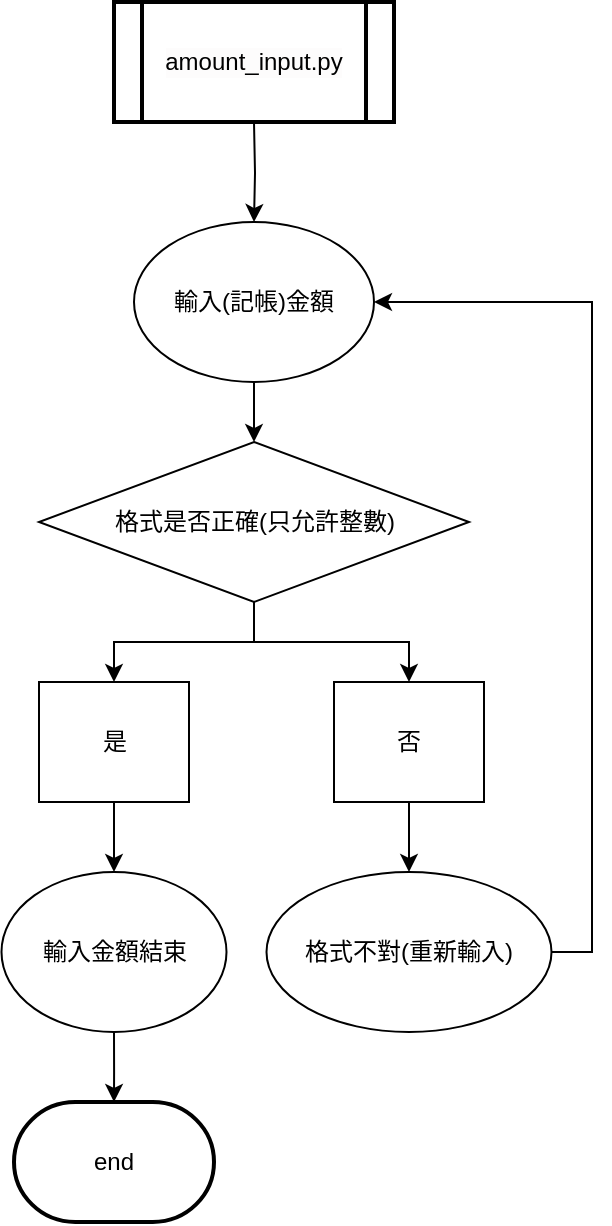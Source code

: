 <mxfile version="22.1.17" type="google">
  <diagram name="第 1 页" id="q1xyZwzY4B7tV3cmMa8D">
    <mxGraphModel grid="1" page="1" gridSize="10" guides="1" tooltips="1" connect="1" arrows="1" fold="1" pageScale="1" pageWidth="827" pageHeight="1169" math="0" shadow="0">
      <root>
        <mxCell id="0" />
        <mxCell id="1" parent="0" />
        <mxCell id="WWf-PWXE3gnkTKDsmN27-1" value="" style="edgeStyle=orthogonalEdgeStyle;rounded=0;orthogonalLoop=1;jettySize=auto;html=1;" edge="1" parent="1" target="WWf-PWXE3gnkTKDsmN27-3">
          <mxGeometry relative="1" as="geometry">
            <mxPoint x="280" y="210" as="sourcePoint" />
          </mxGeometry>
        </mxCell>
        <mxCell id="WWf-PWXE3gnkTKDsmN27-2" value="" style="edgeStyle=orthogonalEdgeStyle;rounded=0;orthogonalLoop=1;jettySize=auto;html=1;" edge="1" parent="1" source="WWf-PWXE3gnkTKDsmN27-3">
          <mxGeometry relative="1" as="geometry">
            <mxPoint x="280" y="370" as="targetPoint" />
          </mxGeometry>
        </mxCell>
        <mxCell id="WWf-PWXE3gnkTKDsmN27-3" value="&lt;font style=&quot;vertical-align: inherit;&quot;&gt;&lt;font style=&quot;vertical-align: inherit;&quot;&gt;&lt;font style=&quot;vertical-align: inherit;&quot;&gt;&lt;font style=&quot;vertical-align: inherit;&quot;&gt;輸入(記帳)金額&lt;/font&gt;&lt;/font&gt;&lt;/font&gt;&lt;/font&gt;" style="ellipse;whiteSpace=wrap;html=1;" vertex="1" parent="1">
          <mxGeometry x="220" y="260" width="120" height="80" as="geometry" />
        </mxCell>
        <mxCell id="WWf-PWXE3gnkTKDsmN27-4" value="" style="edgeStyle=orthogonalEdgeStyle;rounded=0;orthogonalLoop=1;jettySize=auto;html=1;" edge="1" parent="1" source="WWf-PWXE3gnkTKDsmN27-6" target="WWf-PWXE3gnkTKDsmN27-8">
          <mxGeometry relative="1" as="geometry" />
        </mxCell>
        <mxCell id="WWf-PWXE3gnkTKDsmN27-5" value="" style="edgeStyle=orthogonalEdgeStyle;rounded=0;orthogonalLoop=1;jettySize=auto;html=1;" edge="1" parent="1" source="WWf-PWXE3gnkTKDsmN27-6" target="WWf-PWXE3gnkTKDsmN27-12">
          <mxGeometry relative="1" as="geometry" />
        </mxCell>
        <mxCell id="WWf-PWXE3gnkTKDsmN27-6" value="&lt;font style=&quot;vertical-align: inherit;&quot;&gt;&lt;font style=&quot;vertical-align: inherit;&quot;&gt;&lt;font style=&quot;vertical-align: inherit;&quot;&gt;&lt;font style=&quot;vertical-align: inherit;&quot;&gt;格式是否正確(只允許整數)&lt;/font&gt;&lt;/font&gt;&lt;/font&gt;&lt;/font&gt;" style="rhombus;whiteSpace=wrap;html=1;" vertex="1" parent="1">
          <mxGeometry x="172.5" y="370" width="215" height="80" as="geometry" />
        </mxCell>
        <mxCell id="WWf-PWXE3gnkTKDsmN27-7" value="" style="edgeStyle=orthogonalEdgeStyle;rounded=0;orthogonalLoop=1;jettySize=auto;html=1;" edge="1" parent="1" source="WWf-PWXE3gnkTKDsmN27-8" target="WWf-PWXE3gnkTKDsmN27-10">
          <mxGeometry relative="1" as="geometry" />
        </mxCell>
        <mxCell id="WWf-PWXE3gnkTKDsmN27-8" value="是" style="whiteSpace=wrap;html=1;" vertex="1" parent="1">
          <mxGeometry x="172.5" y="490" width="75" height="60" as="geometry" />
        </mxCell>
        <mxCell id="WWf-PWXE3gnkTKDsmN27-9" value="" style="edgeStyle=orthogonalEdgeStyle;rounded=0;orthogonalLoop=1;jettySize=auto;html=1;entryX=0.5;entryY=0;entryDx=0;entryDy=0;entryPerimeter=0;" edge="1" parent="1" source="WWf-PWXE3gnkTKDsmN27-10" target="WWf-PWXE3gnkTKDsmN27-15">
          <mxGeometry relative="1" as="geometry">
            <mxPoint x="210" y="745" as="targetPoint" />
          </mxGeometry>
        </mxCell>
        <mxCell id="WWf-PWXE3gnkTKDsmN27-10" value="輸入金額結束" style="ellipse;whiteSpace=wrap;html=1;" vertex="1" parent="1">
          <mxGeometry x="153.75" y="585" width="112.5" height="80" as="geometry" />
        </mxCell>
        <mxCell id="WWf-PWXE3gnkTKDsmN27-11" value="" style="edgeStyle=orthogonalEdgeStyle;rounded=0;orthogonalLoop=1;jettySize=auto;html=1;" edge="1" parent="1" source="WWf-PWXE3gnkTKDsmN27-12" target="WWf-PWXE3gnkTKDsmN27-14">
          <mxGeometry relative="1" as="geometry" />
        </mxCell>
        <mxCell id="WWf-PWXE3gnkTKDsmN27-12" value="否" style="whiteSpace=wrap;html=1;" vertex="1" parent="1">
          <mxGeometry x="320" y="490" width="75" height="60" as="geometry" />
        </mxCell>
        <mxCell id="WWf-PWXE3gnkTKDsmN27-13" value="" style="edgeStyle=orthogonalEdgeStyle;rounded=0;orthogonalLoop=1;jettySize=auto;html=1;entryX=1;entryY=0.5;entryDx=0;entryDy=0;exitX=1;exitY=0.5;exitDx=0;exitDy=0;" edge="1" parent="1" source="WWf-PWXE3gnkTKDsmN27-14" target="WWf-PWXE3gnkTKDsmN27-3">
          <mxGeometry relative="1" as="geometry">
            <mxPoint x="449" y="672.957" as="sourcePoint" />
            <mxPoint x="379" y="300" as="targetPoint" />
            <Array as="points">
              <mxPoint x="449" y="625" />
              <mxPoint x="449" y="300" />
            </Array>
          </mxGeometry>
        </mxCell>
        <mxCell id="WWf-PWXE3gnkTKDsmN27-14" value="格式不對(重新輸入)" style="ellipse;whiteSpace=wrap;html=1;" vertex="1" parent="1">
          <mxGeometry x="286.25" y="585" width="142.5" height="80" as="geometry" />
        </mxCell>
        <mxCell id="WWf-PWXE3gnkTKDsmN27-15" value="end" style="strokeWidth=2;html=1;shape=mxgraph.flowchart.terminator;whiteSpace=wrap;" vertex="1" parent="1">
          <mxGeometry x="160" y="700" width="100" height="60" as="geometry" />
        </mxCell>
        <mxCell id="WWf-PWXE3gnkTKDsmN27-16" value="&lt;font style=&quot;vertical-align: inherit;&quot;&gt;&lt;font style=&quot;vertical-align: inherit;&quot;&gt;amount_input.py&lt;/font&gt;&lt;/font&gt;" style="shape=process;whiteSpace=wrap;html=1;backgroundOutline=1;strokeWidth=2;labelBackgroundColor=#fdfcfc;labelBorderColor=none;" vertex="1" parent="1">
          <mxGeometry x="210" y="150" width="140" height="60" as="geometry" />
        </mxCell>
      </root>
    </mxGraphModel>
  </diagram>
</mxfile>
